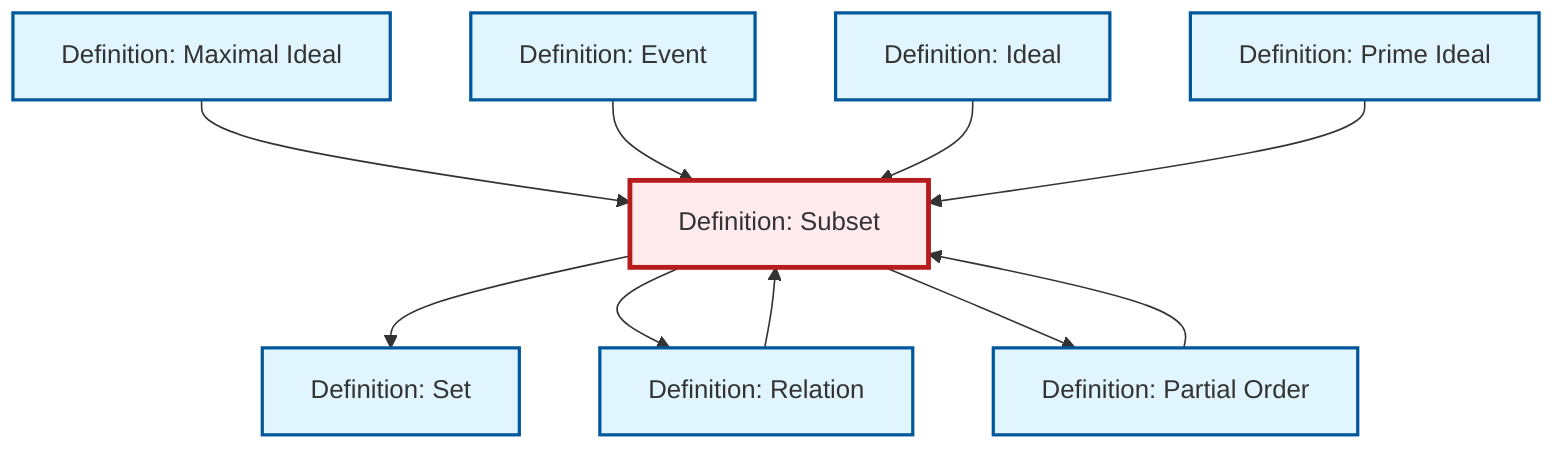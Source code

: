 graph TD
    classDef definition fill:#e1f5fe,stroke:#01579b,stroke-width:2px
    classDef theorem fill:#f3e5f5,stroke:#4a148c,stroke-width:2px
    classDef axiom fill:#fff3e0,stroke:#e65100,stroke-width:2px
    classDef example fill:#e8f5e9,stroke:#1b5e20,stroke-width:2px
    classDef current fill:#ffebee,stroke:#b71c1c,stroke-width:3px
    def-subset["Definition: Subset"]:::definition
    def-ideal["Definition: Ideal"]:::definition
    def-partial-order["Definition: Partial Order"]:::definition
    def-event["Definition: Event"]:::definition
    def-prime-ideal["Definition: Prime Ideal"]:::definition
    def-maximal-ideal["Definition: Maximal Ideal"]:::definition
    def-set["Definition: Set"]:::definition
    def-relation["Definition: Relation"]:::definition
    def-partial-order --> def-subset
    def-maximal-ideal --> def-subset
    def-subset --> def-set
    def-subset --> def-relation
    def-relation --> def-subset
    def-event --> def-subset
    def-ideal --> def-subset
    def-subset --> def-partial-order
    def-prime-ideal --> def-subset
    class def-subset current